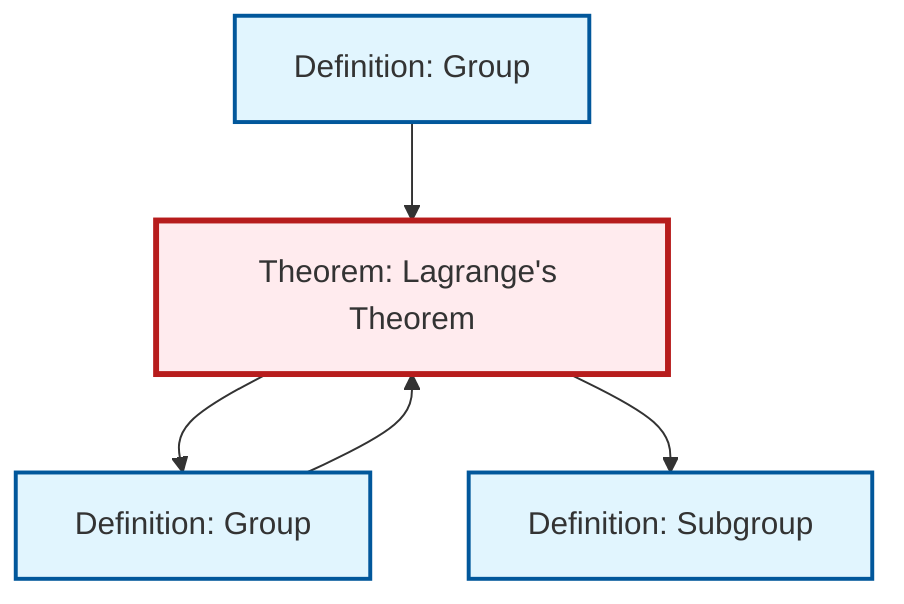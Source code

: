 graph TD
    classDef definition fill:#e1f5fe,stroke:#01579b,stroke-width:2px
    classDef theorem fill:#f3e5f5,stroke:#4a148c,stroke-width:2px
    classDef axiom fill:#fff3e0,stroke:#e65100,stroke-width:2px
    classDef example fill:#e8f5e9,stroke:#1b5e20,stroke-width:2px
    classDef current fill:#ffebee,stroke:#b71c1c,stroke-width:3px
    def-subgroup["Definition: Subgroup"]:::definition
    def-group-example["Definition: Group"]:::definition
    thm-lagrange["Theorem: Lagrange's Theorem"]:::theorem
    def-group["Definition: Group"]:::definition
    thm-lagrange --> def-group
    def-group --> thm-lagrange
    def-group-example --> thm-lagrange
    thm-lagrange --> def-subgroup
    class thm-lagrange current
